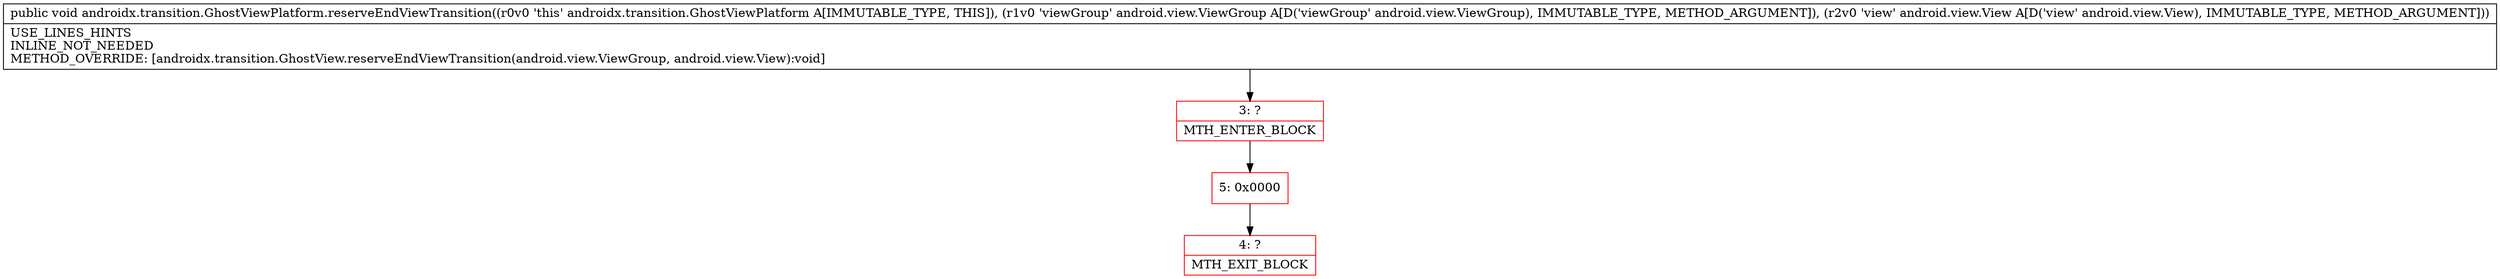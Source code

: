 digraph "CFG forandroidx.transition.GhostViewPlatform.reserveEndViewTransition(Landroid\/view\/ViewGroup;Landroid\/view\/View;)V" {
subgraph cluster_Region_1929181974 {
label = "R(0)";
node [shape=record,color=blue];
}
Node_3 [shape=record,color=red,label="{3\:\ ?|MTH_ENTER_BLOCK\l}"];
Node_5 [shape=record,color=red,label="{5\:\ 0x0000}"];
Node_4 [shape=record,color=red,label="{4\:\ ?|MTH_EXIT_BLOCK\l}"];
MethodNode[shape=record,label="{public void androidx.transition.GhostViewPlatform.reserveEndViewTransition((r0v0 'this' androidx.transition.GhostViewPlatform A[IMMUTABLE_TYPE, THIS]), (r1v0 'viewGroup' android.view.ViewGroup A[D('viewGroup' android.view.ViewGroup), IMMUTABLE_TYPE, METHOD_ARGUMENT]), (r2v0 'view' android.view.View A[D('view' android.view.View), IMMUTABLE_TYPE, METHOD_ARGUMENT]))  | USE_LINES_HINTS\lINLINE_NOT_NEEDED\lMETHOD_OVERRIDE: [androidx.transition.GhostView.reserveEndViewTransition(android.view.ViewGroup, android.view.View):void]\l}"];
MethodNode -> Node_3;Node_3 -> Node_5;
Node_5 -> Node_4;
}

